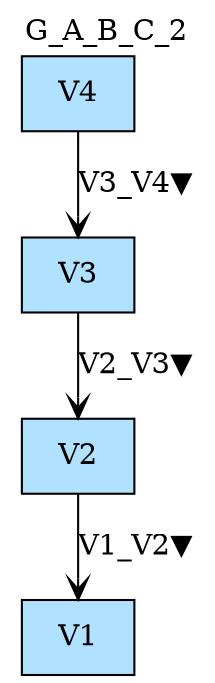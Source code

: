 digraph {graph[label=G_A_B_C_2,labelloc=tl,labelfontsize=12];
"V1"[shape=box,fillcolor=lightskyblue1,style = filled,label="V1"];
"V2"[shape=box,fillcolor=lightskyblue1,style = filled,label="V2"];
"V3"[shape=box,fillcolor=lightskyblue1,style = filled,label="V3"];
"V4"[shape=box,fillcolor=lightskyblue1,style = filled,label="V4"];

"V2"->"V1"[label="V1_V2▼",arrowhead=vee];
"V3"->"V2"[label="V2_V3▼",arrowhead=vee];
"V4"->"V3"[label="V3_V4▼",arrowhead=vee];
}